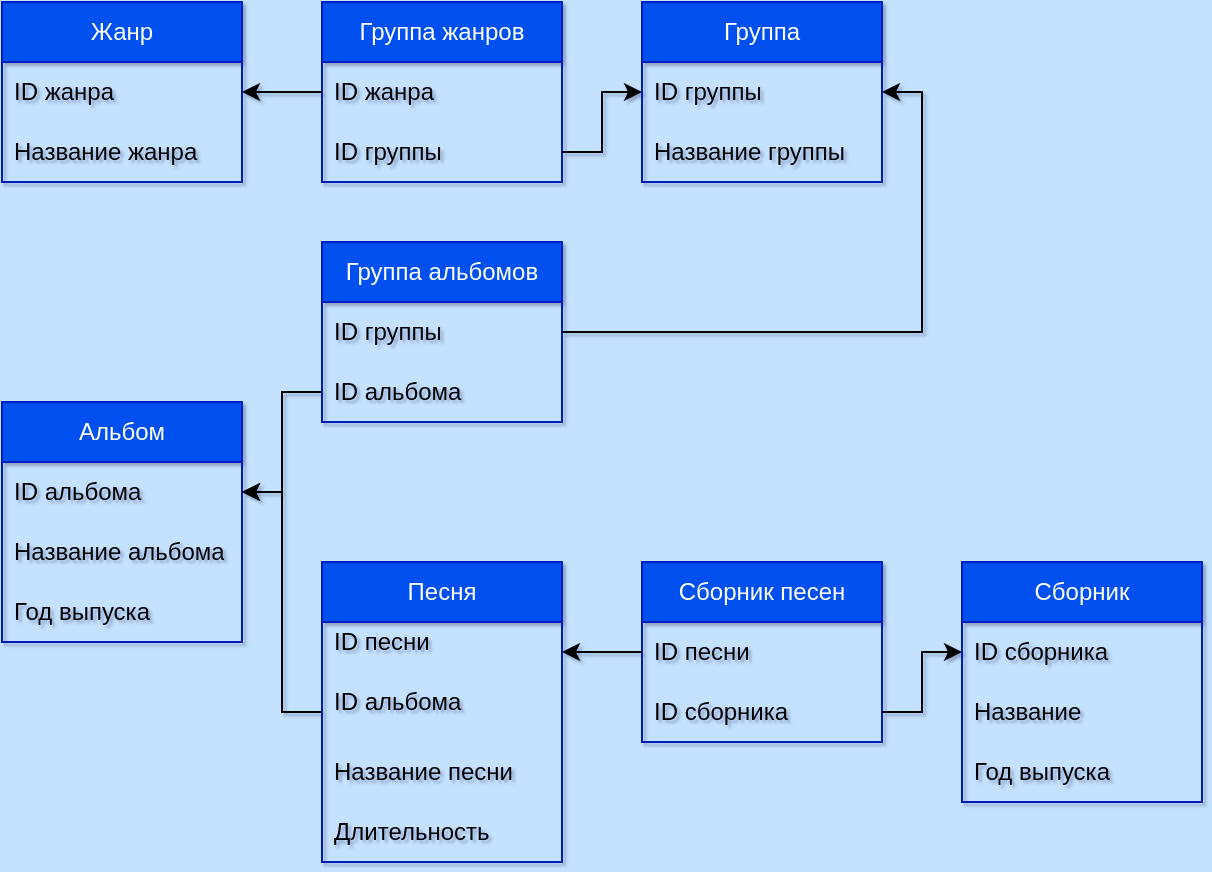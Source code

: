 <mxfile version="21.3.4" type="github">
  <diagram name="Страница 1" id="dEDO9NQnMbb0qzPW8-iL">
    <mxGraphModel dx="934" dy="506" grid="0" gridSize="10" guides="1" tooltips="1" connect="1" arrows="1" fold="1" page="1" pageScale="1" pageWidth="827" pageHeight="1169" background="#C4E2FF" math="0" shadow="1">
      <root>
        <mxCell id="0" />
        <mxCell id="1" parent="0" />
        <mxCell id="mBdhayaaI3xJTmJgSnZD-2" value="&lt;font style=&quot;vertical-align: inherit;&quot;&gt;&lt;font style=&quot;vertical-align: inherit;&quot;&gt;Жанр&lt;/font&gt;&lt;/font&gt;" style="swimlane;fontStyle=0;childLayout=stackLayout;horizontal=1;startSize=30;horizontalStack=0;resizeParent=1;resizeParentMax=0;resizeLast=0;collapsible=1;marginBottom=0;whiteSpace=wrap;html=1;fillColor=#0050ef;strokeColor=#001DBC;fontColor=#ffffff;" vertex="1" parent="1">
          <mxGeometry x="40" y="40" width="120" height="90" as="geometry" />
        </mxCell>
        <mxCell id="mBdhayaaI3xJTmJgSnZD-3" value="&lt;font style=&quot;vertical-align: inherit;&quot;&gt;&lt;font style=&quot;vertical-align: inherit;&quot;&gt;ID жанра&lt;/font&gt;&lt;/font&gt;" style="text;strokeColor=none;fillColor=none;align=left;verticalAlign=middle;spacingLeft=4;spacingRight=4;overflow=hidden;points=[[0,0.5],[1,0.5]];portConstraint=eastwest;rotatable=0;whiteSpace=wrap;html=1;" vertex="1" parent="mBdhayaaI3xJTmJgSnZD-2">
          <mxGeometry y="30" width="120" height="30" as="geometry" />
        </mxCell>
        <mxCell id="mBdhayaaI3xJTmJgSnZD-4" value="&lt;font style=&quot;vertical-align: inherit;&quot;&gt;&lt;font style=&quot;vertical-align: inherit;&quot;&gt;Название жанра&lt;/font&gt;&lt;/font&gt;" style="text;strokeColor=none;fillColor=none;align=left;verticalAlign=middle;spacingLeft=4;spacingRight=4;overflow=hidden;points=[[0,0.5],[1,0.5]];portConstraint=eastwest;rotatable=0;whiteSpace=wrap;html=1;" vertex="1" parent="mBdhayaaI3xJTmJgSnZD-2">
          <mxGeometry y="60" width="120" height="30" as="geometry" />
        </mxCell>
        <mxCell id="mBdhayaaI3xJTmJgSnZD-6" value="Группа жанров" style="swimlane;fontStyle=0;childLayout=stackLayout;horizontal=1;startSize=30;horizontalStack=0;resizeParent=1;resizeParentMax=0;resizeLast=0;collapsible=1;marginBottom=0;whiteSpace=wrap;html=1;fillColor=#0050ef;fontColor=#ffffff;strokeColor=#001DBC;" vertex="1" parent="1">
          <mxGeometry x="200" y="40" width="120" height="90" as="geometry" />
        </mxCell>
        <mxCell id="mBdhayaaI3xJTmJgSnZD-7" value="ID жанра" style="text;strokeColor=none;fillColor=none;align=left;verticalAlign=middle;spacingLeft=4;spacingRight=4;overflow=hidden;points=[[0,0.5],[1,0.5]];portConstraint=eastwest;rotatable=0;whiteSpace=wrap;html=1;" vertex="1" parent="mBdhayaaI3xJTmJgSnZD-6">
          <mxGeometry y="30" width="120" height="30" as="geometry" />
        </mxCell>
        <mxCell id="mBdhayaaI3xJTmJgSnZD-8" value="ID группы" style="text;strokeColor=none;fillColor=none;align=left;verticalAlign=middle;spacingLeft=4;spacingRight=4;overflow=hidden;points=[[0,0.5],[1,0.5]];portConstraint=eastwest;rotatable=0;whiteSpace=wrap;html=1;" vertex="1" parent="mBdhayaaI3xJTmJgSnZD-6">
          <mxGeometry y="60" width="120" height="30" as="geometry" />
        </mxCell>
        <mxCell id="mBdhayaaI3xJTmJgSnZD-10" value="Группа" style="swimlane;fontStyle=0;childLayout=stackLayout;horizontal=1;startSize=30;horizontalStack=0;resizeParent=1;resizeParentMax=0;resizeLast=0;collapsible=1;marginBottom=0;whiteSpace=wrap;html=1;fillColor=#0050ef;fontColor=#ffffff;strokeColor=#001DBC;" vertex="1" parent="1">
          <mxGeometry x="360" y="40" width="120" height="90" as="geometry" />
        </mxCell>
        <mxCell id="mBdhayaaI3xJTmJgSnZD-11" value="&lt;font style=&quot;vertical-align: inherit;&quot;&gt;&lt;font style=&quot;vertical-align: inherit;&quot;&gt;ID группы&lt;/font&gt;&lt;/font&gt;" style="text;strokeColor=none;fillColor=none;align=left;verticalAlign=middle;spacingLeft=4;spacingRight=4;overflow=hidden;points=[[0,0.5],[1,0.5]];portConstraint=eastwest;rotatable=0;whiteSpace=wrap;html=1;" vertex="1" parent="mBdhayaaI3xJTmJgSnZD-10">
          <mxGeometry y="30" width="120" height="30" as="geometry" />
        </mxCell>
        <mxCell id="mBdhayaaI3xJTmJgSnZD-12" value="Название группы" style="text;strokeColor=none;fillColor=none;align=left;verticalAlign=middle;spacingLeft=4;spacingRight=4;overflow=hidden;points=[[0,0.5],[1,0.5]];portConstraint=eastwest;rotatable=0;whiteSpace=wrap;html=1;" vertex="1" parent="mBdhayaaI3xJTmJgSnZD-10">
          <mxGeometry y="60" width="120" height="30" as="geometry" />
        </mxCell>
        <mxCell id="mBdhayaaI3xJTmJgSnZD-14" value="Песня" style="swimlane;fontStyle=0;childLayout=stackLayout;horizontal=1;startSize=30;horizontalStack=0;resizeParent=1;resizeParentMax=0;resizeLast=0;collapsible=1;marginBottom=0;whiteSpace=wrap;html=1;fillColor=#0050ef;fontColor=#ffffff;strokeColor=#001DBC;" vertex="1" parent="1">
          <mxGeometry x="200" y="320" width="120" height="150" as="geometry" />
        </mxCell>
        <mxCell id="mBdhayaaI3xJTmJgSnZD-17" value="&lt;font style=&quot;vertical-align: inherit;&quot;&gt;&lt;font style=&quot;vertical-align: inherit;&quot;&gt;&lt;font style=&quot;vertical-align: inherit;&quot;&gt;&lt;font style=&quot;vertical-align: inherit;&quot;&gt;&lt;font style=&quot;vertical-align: inherit;&quot;&gt;&lt;font style=&quot;vertical-align: inherit;&quot;&gt;ID песни&lt;br&gt;&lt;br&gt;&lt;/font&gt;&lt;/font&gt;&lt;/font&gt;&lt;/font&gt;&lt;/font&gt;&lt;/font&gt;" style="text;strokeColor=none;fillColor=none;align=left;verticalAlign=middle;spacingLeft=4;spacingRight=4;overflow=hidden;points=[[0,0.5],[1,0.5]];portConstraint=eastwest;rotatable=0;whiteSpace=wrap;html=1;" vertex="1" parent="mBdhayaaI3xJTmJgSnZD-14">
          <mxGeometry y="30" width="120" height="30" as="geometry" />
        </mxCell>
        <mxCell id="mBdhayaaI3xJTmJgSnZD-19" value="&lt;font style=&quot;vertical-align: inherit;&quot;&gt;&lt;font style=&quot;vertical-align: inherit;&quot;&gt;&lt;font style=&quot;vertical-align: inherit;&quot;&gt;&lt;font style=&quot;vertical-align: inherit;&quot;&gt;&lt;font style=&quot;vertical-align: inherit;&quot;&gt;&lt;font style=&quot;vertical-align: inherit;&quot;&gt;&lt;font style=&quot;vertical-align: inherit;&quot;&gt;&lt;font style=&quot;vertical-align: inherit;&quot;&gt;ID альбома&lt;/font&gt;&lt;/font&gt;&lt;br&gt;&lt;br&gt;&lt;/font&gt;&lt;/font&gt;&lt;/font&gt;&lt;/font&gt;&lt;/font&gt;&lt;/font&gt;" style="text;strokeColor=none;fillColor=none;align=left;verticalAlign=middle;spacingLeft=4;spacingRight=4;overflow=hidden;points=[[0,0.5],[1,0.5]];portConstraint=eastwest;rotatable=0;whiteSpace=wrap;html=1;" vertex="1" parent="mBdhayaaI3xJTmJgSnZD-14">
          <mxGeometry y="60" width="120" height="30" as="geometry" />
        </mxCell>
        <mxCell id="mBdhayaaI3xJTmJgSnZD-20" value="&lt;font style=&quot;vertical-align: inherit;&quot;&gt;&lt;font style=&quot;vertical-align: inherit;&quot;&gt;&lt;font style=&quot;vertical-align: inherit;&quot;&gt;&lt;font style=&quot;vertical-align: inherit;&quot;&gt;&lt;font style=&quot;vertical-align: inherit;&quot;&gt;&lt;font style=&quot;vertical-align: inherit;&quot;&gt;&lt;font style=&quot;vertical-align: inherit;&quot;&gt;&lt;font style=&quot;vertical-align: inherit;&quot;&gt;Название песни&lt;/font&gt;&lt;/font&gt;&lt;br&gt;&lt;/font&gt;&lt;/font&gt;&lt;/font&gt;&lt;/font&gt;&lt;/font&gt;&lt;/font&gt;" style="text;strokeColor=none;fillColor=none;align=left;verticalAlign=middle;spacingLeft=4;spacingRight=4;overflow=hidden;points=[[0,0.5],[1,0.5]];portConstraint=eastwest;rotatable=0;whiteSpace=wrap;html=1;" vertex="1" parent="mBdhayaaI3xJTmJgSnZD-14">
          <mxGeometry y="90" width="120" height="30" as="geometry" />
        </mxCell>
        <mxCell id="mBdhayaaI3xJTmJgSnZD-21" value="&lt;font style=&quot;vertical-align: inherit;&quot;&gt;&lt;font style=&quot;vertical-align: inherit;&quot;&gt;&lt;font style=&quot;vertical-align: inherit;&quot;&gt;&lt;font style=&quot;vertical-align: inherit;&quot;&gt;&lt;font style=&quot;vertical-align: inherit;&quot;&gt;&lt;font style=&quot;vertical-align: inherit;&quot;&gt;&lt;font style=&quot;vertical-align: inherit;&quot;&gt;&lt;font style=&quot;vertical-align: inherit;&quot;&gt;&lt;font style=&quot;vertical-align: inherit;&quot;&gt;&lt;font style=&quot;vertical-align: inherit;&quot;&gt;Длительность&lt;/font&gt;&lt;/font&gt;&lt;/font&gt;&lt;/font&gt;&lt;br&gt;&lt;/font&gt;&lt;/font&gt;&lt;/font&gt;&lt;/font&gt;&lt;/font&gt;&lt;/font&gt;" style="text;strokeColor=none;fillColor=none;align=left;verticalAlign=middle;spacingLeft=4;spacingRight=4;overflow=hidden;points=[[0,0.5],[1,0.5]];portConstraint=eastwest;rotatable=0;whiteSpace=wrap;html=1;" vertex="1" parent="mBdhayaaI3xJTmJgSnZD-14">
          <mxGeometry y="120" width="120" height="30" as="geometry" />
        </mxCell>
        <mxCell id="mBdhayaaI3xJTmJgSnZD-22" value="&lt;font style=&quot;vertical-align: inherit;&quot;&gt;&lt;font style=&quot;vertical-align: inherit;&quot;&gt;Альбом&lt;/font&gt;&lt;/font&gt;" style="swimlane;fontStyle=0;childLayout=stackLayout;horizontal=1;startSize=30;horizontalStack=0;resizeParent=1;resizeParentMax=0;resizeLast=0;collapsible=1;marginBottom=0;whiteSpace=wrap;html=1;fillColor=#0050ef;fontColor=#ffffff;strokeColor=#001DBC;" vertex="1" parent="1">
          <mxGeometry x="40" y="240" width="120" height="120" as="geometry" />
        </mxCell>
        <mxCell id="mBdhayaaI3xJTmJgSnZD-23" value="ID альбома" style="text;strokeColor=none;fillColor=none;align=left;verticalAlign=middle;spacingLeft=4;spacingRight=4;overflow=hidden;points=[[0,0.5],[1,0.5]];portConstraint=eastwest;rotatable=0;whiteSpace=wrap;html=1;" vertex="1" parent="mBdhayaaI3xJTmJgSnZD-22">
          <mxGeometry y="30" width="120" height="30" as="geometry" />
        </mxCell>
        <mxCell id="mBdhayaaI3xJTmJgSnZD-24" value="Название альбома" style="text;strokeColor=none;fillColor=none;align=left;verticalAlign=middle;spacingLeft=4;spacingRight=4;overflow=hidden;points=[[0,0.5],[1,0.5]];portConstraint=eastwest;rotatable=0;whiteSpace=wrap;html=1;" vertex="1" parent="mBdhayaaI3xJTmJgSnZD-22">
          <mxGeometry y="60" width="120" height="30" as="geometry" />
        </mxCell>
        <mxCell id="mBdhayaaI3xJTmJgSnZD-25" value="Год выпуска&amp;nbsp;" style="text;strokeColor=none;fillColor=none;align=left;verticalAlign=middle;spacingLeft=4;spacingRight=4;overflow=hidden;points=[[0,0.5],[1,0.5]];portConstraint=eastwest;rotatable=0;whiteSpace=wrap;html=1;" vertex="1" parent="mBdhayaaI3xJTmJgSnZD-22">
          <mxGeometry y="90" width="120" height="30" as="geometry" />
        </mxCell>
        <mxCell id="mBdhayaaI3xJTmJgSnZD-26" value="&lt;font style=&quot;vertical-align: inherit;&quot;&gt;&lt;font style=&quot;vertical-align: inherit;&quot;&gt;Группа альбомов&lt;/font&gt;&lt;/font&gt;" style="swimlane;fontStyle=0;childLayout=stackLayout;horizontal=1;startSize=30;horizontalStack=0;resizeParent=1;resizeParentMax=0;resizeLast=0;collapsible=1;marginBottom=0;whiteSpace=wrap;html=1;fillColor=#0050ef;fontColor=#ffffff;strokeColor=#001DBC;" vertex="1" parent="1">
          <mxGeometry x="200" y="160" width="120" height="90" as="geometry" />
        </mxCell>
        <mxCell id="mBdhayaaI3xJTmJgSnZD-27" value="ID группы" style="text;strokeColor=none;fillColor=none;align=left;verticalAlign=middle;spacingLeft=4;spacingRight=4;overflow=hidden;points=[[0,0.5],[1,0.5]];portConstraint=eastwest;rotatable=0;whiteSpace=wrap;html=1;" vertex="1" parent="mBdhayaaI3xJTmJgSnZD-26">
          <mxGeometry y="30" width="120" height="30" as="geometry" />
        </mxCell>
        <mxCell id="mBdhayaaI3xJTmJgSnZD-28" value="ID альбома" style="text;strokeColor=none;fillColor=none;align=left;verticalAlign=middle;spacingLeft=4;spacingRight=4;overflow=hidden;points=[[0,0.5],[1,0.5]];portConstraint=eastwest;rotatable=0;whiteSpace=wrap;html=1;" vertex="1" parent="mBdhayaaI3xJTmJgSnZD-26">
          <mxGeometry y="60" width="120" height="30" as="geometry" />
        </mxCell>
        <mxCell id="mBdhayaaI3xJTmJgSnZD-30" value="Сборник песен" style="swimlane;fontStyle=0;childLayout=stackLayout;horizontal=1;startSize=30;horizontalStack=0;resizeParent=1;resizeParentMax=0;resizeLast=0;collapsible=1;marginBottom=0;whiteSpace=wrap;html=1;fillColor=#0050ef;fontColor=#ffffff;strokeColor=#001DBC;" vertex="1" parent="1">
          <mxGeometry x="360" y="320" width="120" height="90" as="geometry" />
        </mxCell>
        <mxCell id="mBdhayaaI3xJTmJgSnZD-31" value="ID песни" style="text;strokeColor=none;fillColor=none;align=left;verticalAlign=middle;spacingLeft=4;spacingRight=4;overflow=hidden;points=[[0,0.5],[1,0.5]];portConstraint=eastwest;rotatable=0;whiteSpace=wrap;html=1;" vertex="1" parent="mBdhayaaI3xJTmJgSnZD-30">
          <mxGeometry y="30" width="120" height="30" as="geometry" />
        </mxCell>
        <mxCell id="mBdhayaaI3xJTmJgSnZD-32" value="ID сборника" style="text;strokeColor=none;fillColor=none;align=left;verticalAlign=middle;spacingLeft=4;spacingRight=4;overflow=hidden;points=[[0,0.5],[1,0.5]];portConstraint=eastwest;rotatable=0;whiteSpace=wrap;html=1;" vertex="1" parent="mBdhayaaI3xJTmJgSnZD-30">
          <mxGeometry y="60" width="120" height="30" as="geometry" />
        </mxCell>
        <mxCell id="mBdhayaaI3xJTmJgSnZD-34" value="Сборник" style="swimlane;fontStyle=0;childLayout=stackLayout;horizontal=1;startSize=30;horizontalStack=0;resizeParent=1;resizeParentMax=0;resizeLast=0;collapsible=1;marginBottom=0;whiteSpace=wrap;html=1;fillColor=#0050ef;fontColor=#ffffff;strokeColor=#001DBC;" vertex="1" parent="1">
          <mxGeometry x="520" y="320" width="120" height="120" as="geometry" />
        </mxCell>
        <mxCell id="mBdhayaaI3xJTmJgSnZD-35" value="ID сборника" style="text;strokeColor=none;fillColor=none;align=left;verticalAlign=middle;spacingLeft=4;spacingRight=4;overflow=hidden;points=[[0,0.5],[1,0.5]];portConstraint=eastwest;rotatable=0;whiteSpace=wrap;html=1;" vertex="1" parent="mBdhayaaI3xJTmJgSnZD-34">
          <mxGeometry y="30" width="120" height="30" as="geometry" />
        </mxCell>
        <mxCell id="mBdhayaaI3xJTmJgSnZD-36" value="Название" style="text;strokeColor=none;fillColor=none;align=left;verticalAlign=middle;spacingLeft=4;spacingRight=4;overflow=hidden;points=[[0,0.5],[1,0.5]];portConstraint=eastwest;rotatable=0;whiteSpace=wrap;html=1;" vertex="1" parent="mBdhayaaI3xJTmJgSnZD-34">
          <mxGeometry y="60" width="120" height="30" as="geometry" />
        </mxCell>
        <mxCell id="mBdhayaaI3xJTmJgSnZD-37" value="Год выпуска" style="text;strokeColor=none;fillColor=none;align=left;verticalAlign=middle;spacingLeft=4;spacingRight=4;overflow=hidden;points=[[0,0.5],[1,0.5]];portConstraint=eastwest;rotatable=0;whiteSpace=wrap;html=1;" vertex="1" parent="mBdhayaaI3xJTmJgSnZD-34">
          <mxGeometry y="90" width="120" height="30" as="geometry" />
        </mxCell>
        <mxCell id="mBdhayaaI3xJTmJgSnZD-39" style="edgeStyle=orthogonalEdgeStyle;rounded=0;orthogonalLoop=1;jettySize=auto;html=1;exitX=0;exitY=0.5;exitDx=0;exitDy=0;entryX=1;entryY=0.5;entryDx=0;entryDy=0;" edge="1" parent="1" source="mBdhayaaI3xJTmJgSnZD-7" target="mBdhayaaI3xJTmJgSnZD-3">
          <mxGeometry relative="1" as="geometry" />
        </mxCell>
        <mxCell id="mBdhayaaI3xJTmJgSnZD-41" style="edgeStyle=orthogonalEdgeStyle;rounded=0;orthogonalLoop=1;jettySize=auto;html=1;exitX=1;exitY=0.5;exitDx=0;exitDy=0;entryX=0;entryY=0.5;entryDx=0;entryDy=0;" edge="1" parent="1" source="mBdhayaaI3xJTmJgSnZD-8" target="mBdhayaaI3xJTmJgSnZD-11">
          <mxGeometry relative="1" as="geometry" />
        </mxCell>
        <mxCell id="mBdhayaaI3xJTmJgSnZD-45" style="edgeStyle=orthogonalEdgeStyle;rounded=0;orthogonalLoop=1;jettySize=auto;html=1;exitX=1;exitY=0.5;exitDx=0;exitDy=0;entryX=1;entryY=0.5;entryDx=0;entryDy=0;" edge="1" parent="1" source="mBdhayaaI3xJTmJgSnZD-27" target="mBdhayaaI3xJTmJgSnZD-11">
          <mxGeometry relative="1" as="geometry" />
        </mxCell>
        <mxCell id="mBdhayaaI3xJTmJgSnZD-47" style="edgeStyle=orthogonalEdgeStyle;rounded=0;orthogonalLoop=1;jettySize=auto;html=1;exitX=0;exitY=0.5;exitDx=0;exitDy=0;entryX=1;entryY=0.5;entryDx=0;entryDy=0;" edge="1" parent="1" source="mBdhayaaI3xJTmJgSnZD-28" target="mBdhayaaI3xJTmJgSnZD-23">
          <mxGeometry relative="1" as="geometry" />
        </mxCell>
        <mxCell id="mBdhayaaI3xJTmJgSnZD-48" style="edgeStyle=orthogonalEdgeStyle;rounded=0;orthogonalLoop=1;jettySize=auto;html=1;exitX=0;exitY=0.5;exitDx=0;exitDy=0;" edge="1" parent="1" source="mBdhayaaI3xJTmJgSnZD-19" target="mBdhayaaI3xJTmJgSnZD-23">
          <mxGeometry relative="1" as="geometry" />
        </mxCell>
        <mxCell id="mBdhayaaI3xJTmJgSnZD-52" value="" style="endArrow=classic;html=1;rounded=0;" edge="1" parent="1" source="mBdhayaaI3xJTmJgSnZD-31" target="mBdhayaaI3xJTmJgSnZD-17">
          <mxGeometry width="50" height="50" relative="1" as="geometry">
            <mxPoint x="380" y="350" as="sourcePoint" />
            <mxPoint x="430" y="300" as="targetPoint" />
          </mxGeometry>
        </mxCell>
        <mxCell id="mBdhayaaI3xJTmJgSnZD-56" style="edgeStyle=orthogonalEdgeStyle;rounded=0;orthogonalLoop=1;jettySize=auto;html=1;exitX=1;exitY=0.5;exitDx=0;exitDy=0;entryX=0;entryY=0.5;entryDx=0;entryDy=0;" edge="1" parent="1" source="mBdhayaaI3xJTmJgSnZD-32" target="mBdhayaaI3xJTmJgSnZD-35">
          <mxGeometry relative="1" as="geometry" />
        </mxCell>
      </root>
    </mxGraphModel>
  </diagram>
</mxfile>
